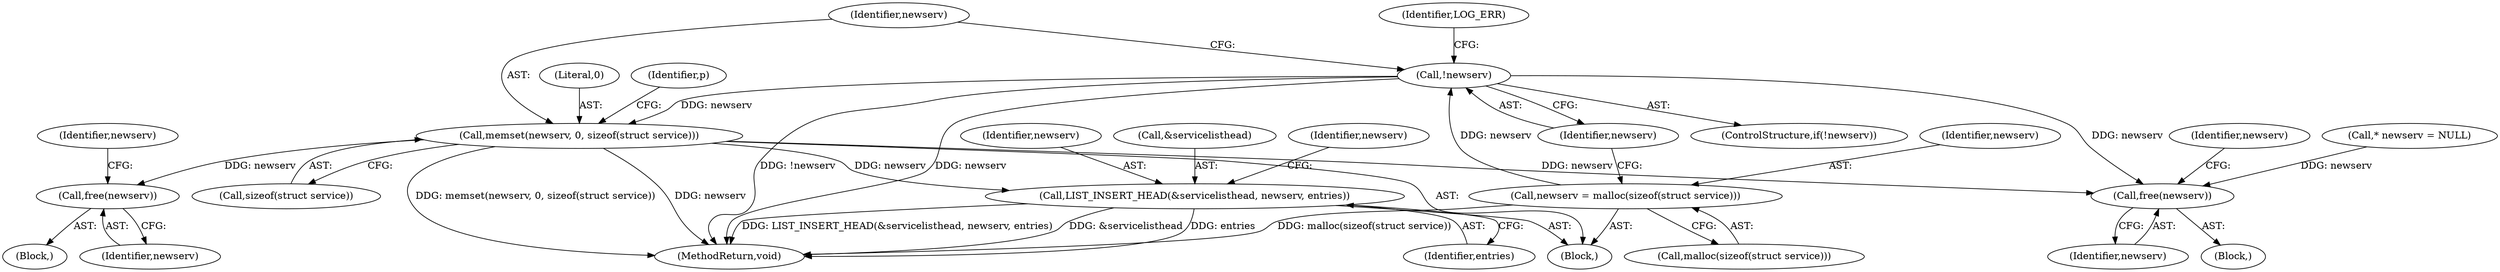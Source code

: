 digraph "0_miniupnp_140ee8d2204b383279f854802b27bdb41c1d5d1a@pointer" {
"1000643" [label="(Call,!newserv)"];
"1000637" [label="(Call,newserv = malloc(sizeof(struct service)))"];
"1000650" [label="(Call,memset(newserv, 0, sizeof(struct service)))"];
"1000976" [label="(Call,free(newserv))"];
"1000982" [label="(Call,LIST_INSERT_HEAD(&servicelisthead, newserv, entries))"];
"1001039" [label="(Call,free(newserv))"];
"1000985" [label="(Identifier,newserv)"];
"1000653" [label="(Call,sizeof(struct service))"];
"1000651" [label="(Identifier,newserv)"];
"1001042" [label="(Identifier,newserv)"];
"1000983" [label="(Call,&servicelisthead)"];
"1000979" [label="(Identifier,newserv)"];
"1000642" [label="(ControlStructure,if(!newserv))"];
"1000247" [label="(Block,)"];
"1000638" [label="(Identifier,newserv)"];
"1000942" [label="(Block,)"];
"1000644" [label="(Identifier,newserv)"];
"1000647" [label="(Identifier,LOG_ERR)"];
"1000140" [label="(Call,* newserv = NULL)"];
"1001040" [label="(Identifier,newserv)"];
"1000986" [label="(Identifier,entries)"];
"1001055" [label="(MethodReturn,void)"];
"1000652" [label="(Literal,0)"];
"1000650" [label="(Call,memset(newserv, 0, sizeof(struct service)))"];
"1000639" [label="(Call,malloc(sizeof(struct service)))"];
"1000976" [label="(Call,free(newserv))"];
"1000988" [label="(Identifier,newserv)"];
"1000977" [label="(Identifier,newserv)"];
"1001022" [label="(Block,)"];
"1000643" [label="(Call,!newserv)"];
"1000637" [label="(Call,newserv = malloc(sizeof(struct service)))"];
"1000657" [label="(Identifier,p)"];
"1000982" [label="(Call,LIST_INSERT_HEAD(&servicelisthead, newserv, entries))"];
"1001039" [label="(Call,free(newserv))"];
"1000643" -> "1000642"  [label="AST: "];
"1000643" -> "1000644"  [label="CFG: "];
"1000644" -> "1000643"  [label="AST: "];
"1000647" -> "1000643"  [label="CFG: "];
"1000651" -> "1000643"  [label="CFG: "];
"1000643" -> "1001055"  [label="DDG: !newserv"];
"1000643" -> "1001055"  [label="DDG: newserv"];
"1000637" -> "1000643"  [label="DDG: newserv"];
"1000643" -> "1000650"  [label="DDG: newserv"];
"1000643" -> "1001039"  [label="DDG: newserv"];
"1000637" -> "1000247"  [label="AST: "];
"1000637" -> "1000639"  [label="CFG: "];
"1000638" -> "1000637"  [label="AST: "];
"1000639" -> "1000637"  [label="AST: "];
"1000644" -> "1000637"  [label="CFG: "];
"1000637" -> "1001055"  [label="DDG: malloc(sizeof(struct service))"];
"1000650" -> "1000247"  [label="AST: "];
"1000650" -> "1000653"  [label="CFG: "];
"1000651" -> "1000650"  [label="AST: "];
"1000652" -> "1000650"  [label="AST: "];
"1000653" -> "1000650"  [label="AST: "];
"1000657" -> "1000650"  [label="CFG: "];
"1000650" -> "1001055"  [label="DDG: memset(newserv, 0, sizeof(struct service))"];
"1000650" -> "1001055"  [label="DDG: newserv"];
"1000650" -> "1000976"  [label="DDG: newserv"];
"1000650" -> "1000982"  [label="DDG: newserv"];
"1000650" -> "1001039"  [label="DDG: newserv"];
"1000976" -> "1000942"  [label="AST: "];
"1000976" -> "1000977"  [label="CFG: "];
"1000977" -> "1000976"  [label="AST: "];
"1000979" -> "1000976"  [label="CFG: "];
"1000982" -> "1000247"  [label="AST: "];
"1000982" -> "1000986"  [label="CFG: "];
"1000983" -> "1000982"  [label="AST: "];
"1000985" -> "1000982"  [label="AST: "];
"1000986" -> "1000982"  [label="AST: "];
"1000988" -> "1000982"  [label="CFG: "];
"1000982" -> "1001055"  [label="DDG: LIST_INSERT_HEAD(&servicelisthead, newserv, entries)"];
"1000982" -> "1001055"  [label="DDG: &servicelisthead"];
"1000982" -> "1001055"  [label="DDG: entries"];
"1001039" -> "1001022"  [label="AST: "];
"1001039" -> "1001040"  [label="CFG: "];
"1001040" -> "1001039"  [label="AST: "];
"1001042" -> "1001039"  [label="CFG: "];
"1000140" -> "1001039"  [label="DDG: newserv"];
}
